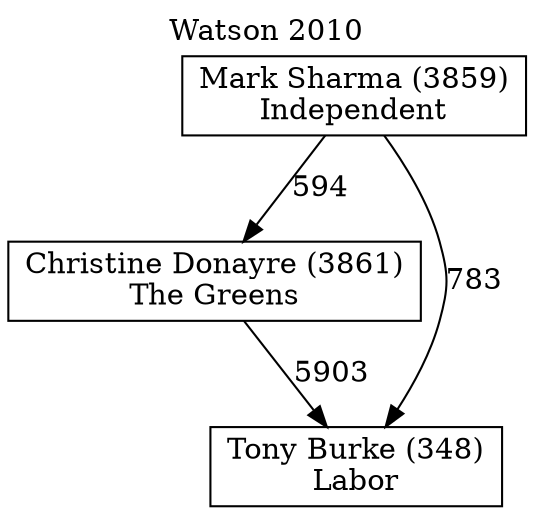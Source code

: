 // House preference flow
digraph "Tony Burke (348)_Watson_2010" {
	graph [label="Watson 2010" labelloc=t mclimit=10]
	node [shape=box]
	"Christine Donayre (3861)" [label="Christine Donayre (3861)
The Greens"]
	"Mark Sharma (3859)" [label="Mark Sharma (3859)
Independent"]
	"Tony Burke (348)" [label="Tony Burke (348)
Labor"]
	"Christine Donayre (3861)" -> "Tony Burke (348)" [label=5903]
	"Mark Sharma (3859)" -> "Christine Donayre (3861)" [label=594]
	"Mark Sharma (3859)" -> "Tony Burke (348)" [label=783]
}
